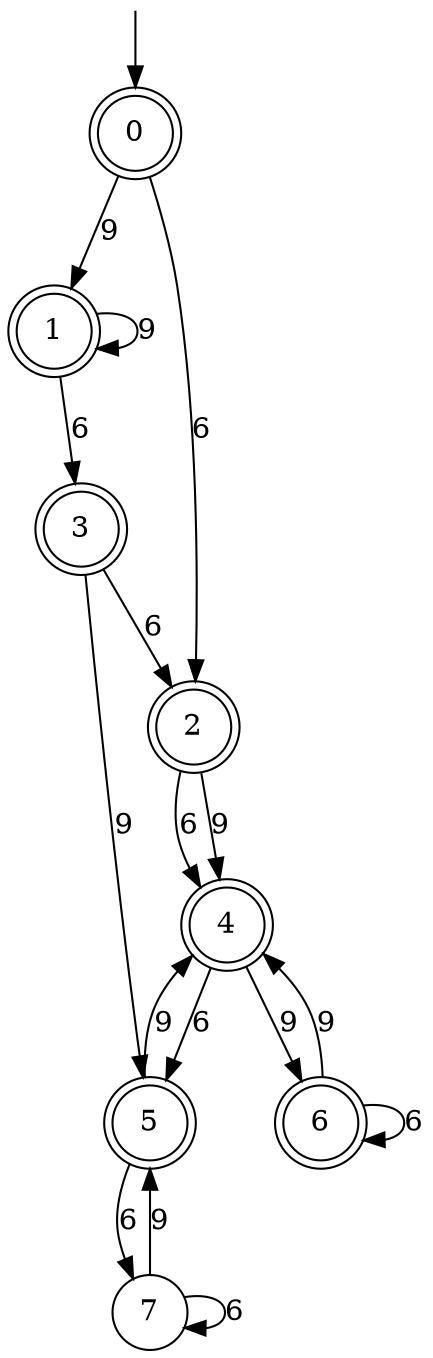 digraph g {

	s0 [shape="doublecircle" label="0"];
	s1 [shape="doublecircle" label="1"];
	s2 [shape="doublecircle" label="2"];
	s3 [shape="doublecircle" label="3"];
	s4 [shape="doublecircle" label="4"];
	s5 [shape="doublecircle" label="5"];
	s6 [shape="doublecircle" label="6"];
	s7 [shape="circle" label="7"];
	s0 -> s1 [label="9"];
	s0 -> s2 [label="6"];
	s1 -> s1 [label="9"];
	s1 -> s3 [label="6"];
	s2 -> s4 [label="9"];
	s2 -> s4 [label="6"];
	s3 -> s5 [label="9"];
	s3 -> s2 [label="6"];
	s4 -> s6 [label="9"];
	s4 -> s5 [label="6"];
	s5 -> s4 [label="9"];
	s5 -> s7 [label="6"];
	s6 -> s4 [label="9"];
	s6 -> s6 [label="6"];
	s7 -> s5 [label="9"];
	s7 -> s7 [label="6"];

__start0 [label="" shape="none" width="0" height="0"];
__start0 -> s0;

}
